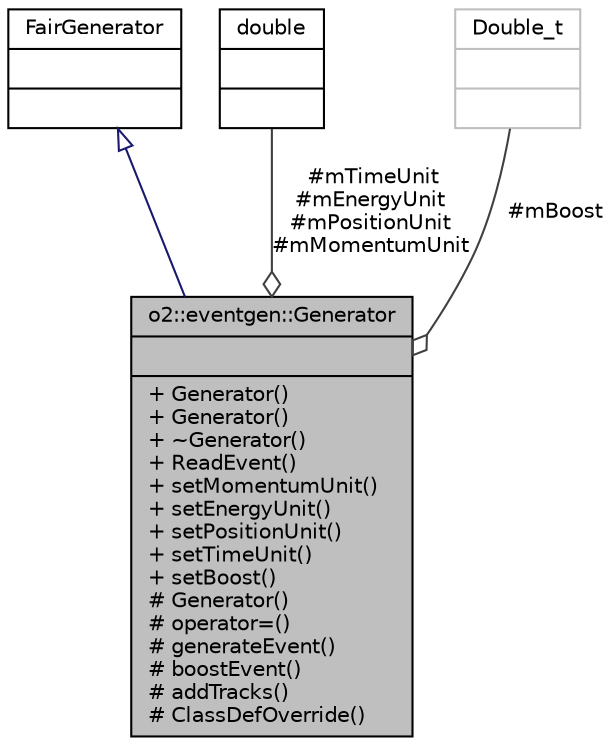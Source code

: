 digraph "o2::eventgen::Generator"
{
 // INTERACTIVE_SVG=YES
  bgcolor="transparent";
  edge [fontname="Helvetica",fontsize="10",labelfontname="Helvetica",labelfontsize="10"];
  node [fontname="Helvetica",fontsize="10",shape=record];
  Node1 [label="{o2::eventgen::Generator\n||+ Generator()\l+ Generator()\l+ ~Generator()\l+ ReadEvent()\l+ setMomentumUnit()\l+ setEnergyUnit()\l+ setPositionUnit()\l+ setTimeUnit()\l+ setBoost()\l# Generator()\l# operator=()\l# generateEvent()\l# boostEvent()\l# addTracks()\l# ClassDefOverride()\l}",height=0.2,width=0.4,color="black", fillcolor="grey75", style="filled" fontcolor="black"];
  Node2 -> Node1 [dir="back",color="midnightblue",fontsize="10",style="solid",arrowtail="onormal",fontname="Helvetica"];
  Node2 [label="{FairGenerator\n||}",height=0.2,width=0.4,color="black",URL="$df/d40/classFairGenerator.html"];
  Node3 -> Node1 [color="grey25",fontsize="10",style="solid",label=" #mTimeUnit\n#mEnergyUnit\n#mPositionUnit\n#mMomentumUnit" ,arrowhead="odiamond",fontname="Helvetica"];
  Node3 [label="{double\n||}",height=0.2,width=0.4,color="black",URL="$df/de6/classdouble.html"];
  Node4 -> Node1 [color="grey25",fontsize="10",style="solid",label=" #mBoost" ,arrowhead="odiamond",fontname="Helvetica"];
  Node4 [label="{Double_t\n||}",height=0.2,width=0.4,color="grey75"];
}
